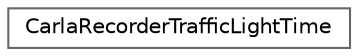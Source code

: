 digraph "类继承关系图"
{
 // INTERACTIVE_SVG=YES
 // LATEX_PDF_SIZE
  bgcolor="transparent";
  edge [fontname=Helvetica,fontsize=10,labelfontname=Helvetica,labelfontsize=10];
  node [fontname=Helvetica,fontsize=10,shape=box,height=0.2,width=0.4];
  rankdir="LR";
  Node0 [id="Node000000",label="CarlaRecorderTrafficLightTime",height=0.2,width=0.4,color="grey40", fillcolor="white", style="filled",URL="$dd/d99/structCarlaRecorderTrafficLightTime.html",tooltip=" "];
}
